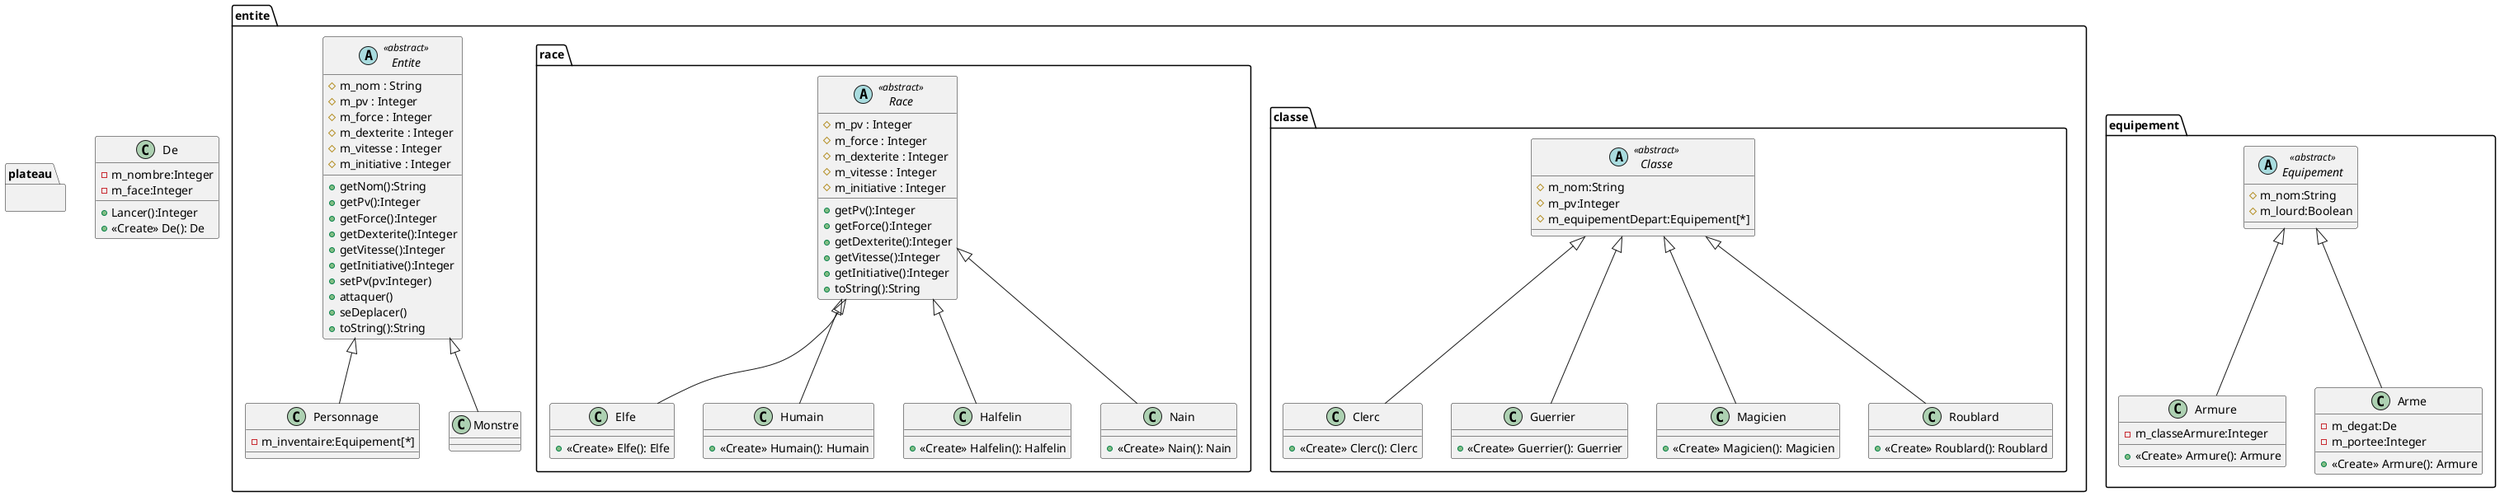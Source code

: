 @startuml
'https://plantuml.com/class-diagram

package "entite"
{
/'Définitions des classes'/
abstract Entite<<abstract>>
{
#m_nom : String
#m_pv : Integer
#m_force : Integer
#m_dexterite : Integer
#m_vitesse : Integer
#m_initiative : Integer

+getNom():String
+getPv():Integer
+getForce():Integer
+getDexterite():Integer
+getVitesse():Integer
+getInitiative():Integer
+setPv(pv:Integer)
+attaquer()
+seDeplacer()
+toString():String

}
class Personnage
{
-m_inventaire:Equipement[*]

}
class Monstre
package "classe"
{
abstract Classe<<abstract>>
{
#m_nom:String
#m_pv:Integer
#m_equipementDepart:Equipement[*]
}
class Clerc
{
+«Create» Clerc(): Clerc
}
class Guerrier
{
+«Create» Guerrier(): Guerrier
}
class Magicien
{
+«Create» Magicien(): Magicien
}
class Roublard
{
+«Create» Roublard(): Roublard
}
}

package "race"
{
/'Définitions des classes'/
abstract Race<<abstract>>
{
#m_pv : Integer
#m_force : Integer
#m_dexterite : Integer
#m_vitesse : Integer
#m_initiative : Integer
+getPv():Integer
+getForce():Integer
+getDexterite():Integer
+getVitesse():Integer
+getInitiative():Integer
+toString():String
}
class Elfe
{
+«Create» Elfe(): Elfe
}
class Humain
{
+«Create» Humain(): Humain
}
class Halfelin
{
+«Create» Halfelin(): Halfelin
}
class Nain
{
+«Create» Nain(): Nain
}
}

/'Définitions des relations'/
Personnage -up-|> Entite
Monstre -up-|> Entite

Clerc -up-|> Classe
Guerrier -up-|> Classe
Magicien -up-|> Classe
Roublard -up-|> Classe

Elfe -up-|> Race
Humain -up-|> Race
Halfelin -up-|> Race
Nain -up-|> Race

}
package "equipement"
{
/'Définitions des classes'/
abstract Equipement<<abstract>>
{
#m_nom:String
#m_lourd:Boolean
}
class Armure
{
-m_classeArmure:Integer
+«Create» Armure(): Armure
}
class Arme
{
-m_degat:De
-m_portee:Integer
+«Create» Armure(): Armure
}
/'Définitions des relations'/
Armure -up-|> Equipement
Arme -up-|> Equipement
}
package "plateau"
{
/'Définitions des classes'/

/'Définitions des relations'/
}
class De
{
-m_nombre:Integer
-m_face:Integer
+Lancer():Integer
+«Create» De(): De
}

@enduml